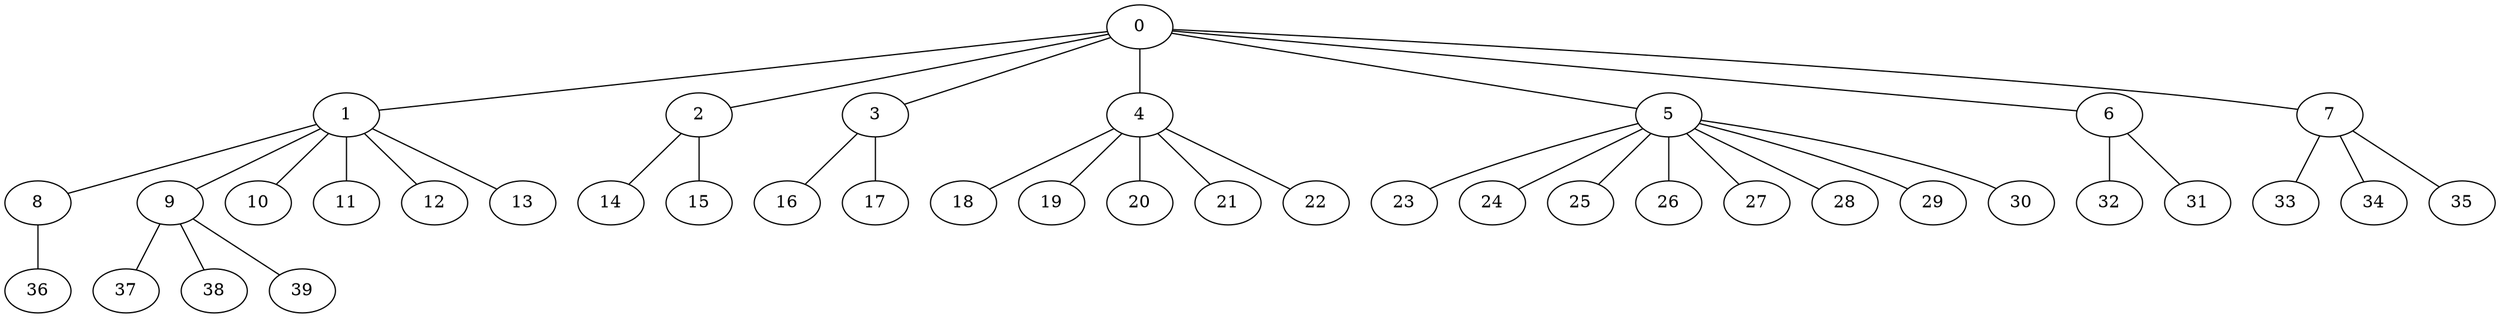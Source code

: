 
graph graphname {
    0 -- 1
0 -- 2
0 -- 3
0 -- 4
0 -- 5
0 -- 6
0 -- 7
1 -- 8
1 -- 9
1 -- 10
1 -- 11
1 -- 12
1 -- 13
2 -- 14
2 -- 15
3 -- 16
3 -- 17
4 -- 18
4 -- 19
4 -- 20
4 -- 21
4 -- 22
5 -- 23
5 -- 24
5 -- 25
5 -- 26
5 -- 27
5 -- 28
5 -- 29
5 -- 30
6 -- 32
6 -- 31
7 -- 33
7 -- 34
7 -- 35
8 -- 36
9 -- 37
9 -- 38
9 -- 39

}

